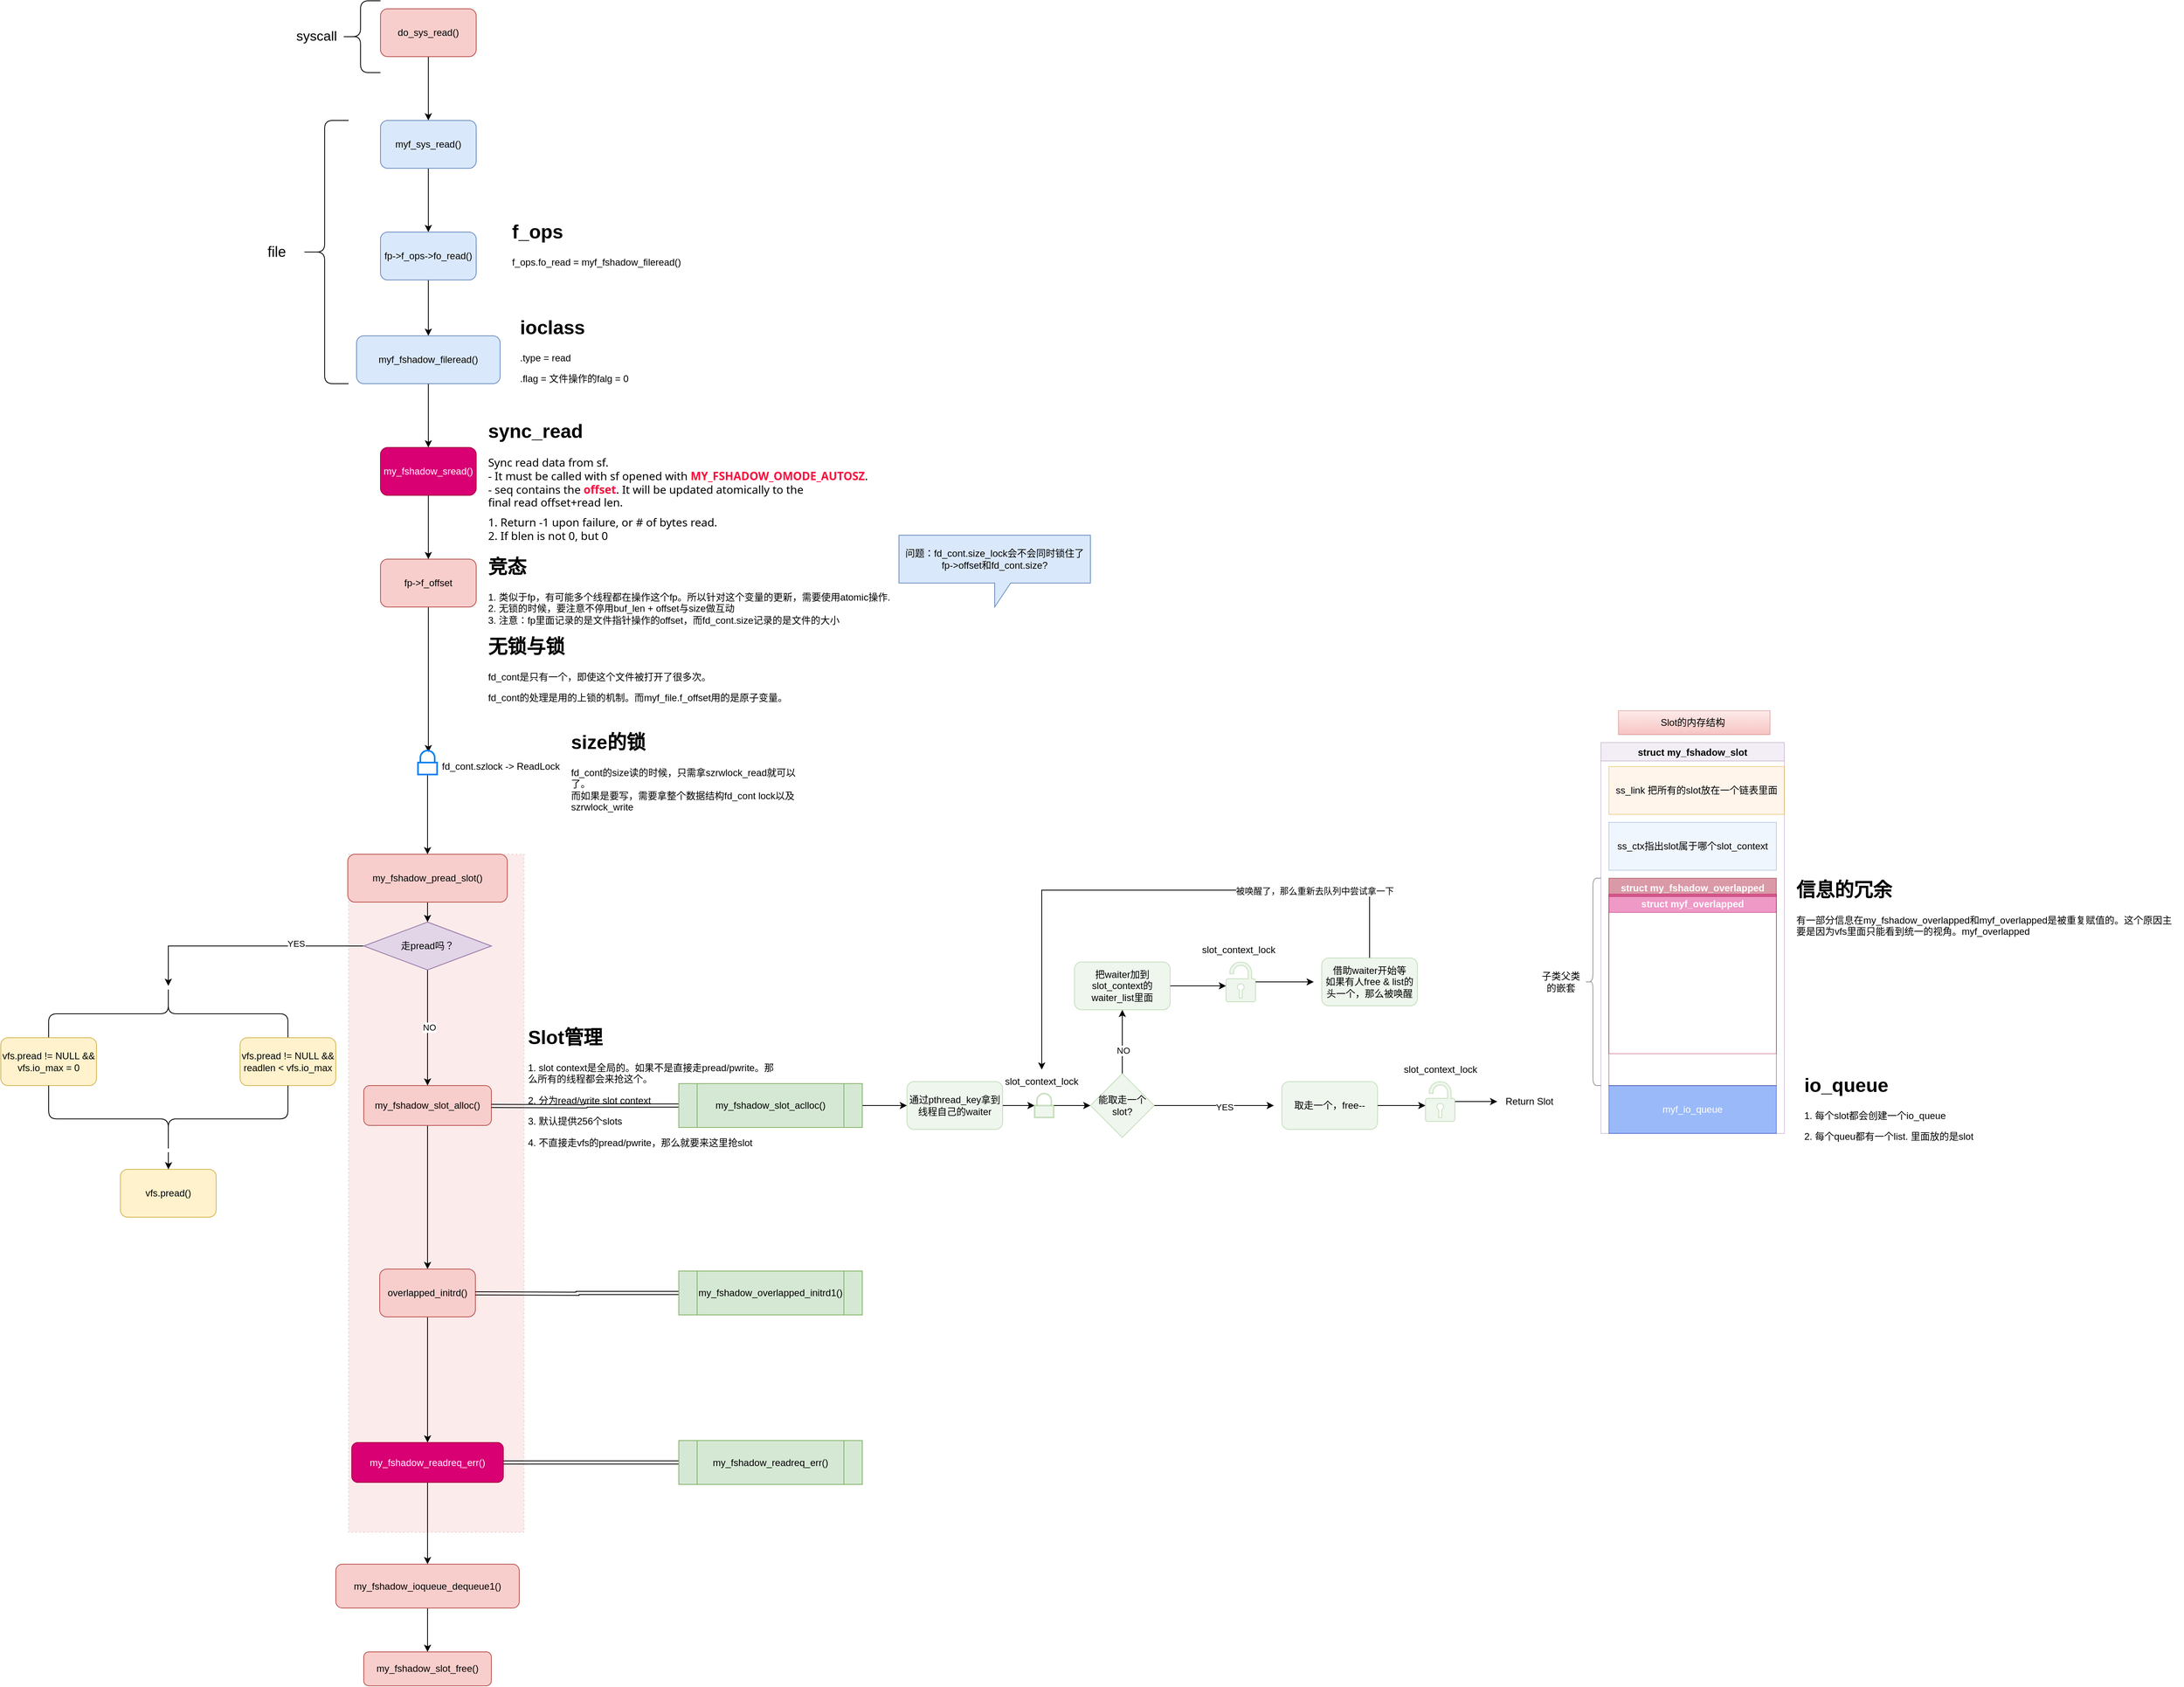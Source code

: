 <mxfile version="15.8.8" type="github">
  <diagram id="FjAEv_3uUnPhrMAkXt-9" name="Page-1">
    <mxGraphModel dx="4722" dy="786" grid="1" gridSize="10" guides="1" tooltips="1" connect="1" arrows="1" fold="1" page="1" pageScale="1" pageWidth="3300" pageHeight="4681" math="0" shadow="0">
      <root>
        <mxCell id="0" />
        <mxCell id="1" parent="0" />
        <mxCell id="D6DmgnndptHay-srKGgo-6" value="" style="rounded=0;whiteSpace=wrap;html=1;dashed=1;dashPattern=1 4;opacity=40;fillColor=#f8cecc;strokeColor=#b85450;" vertex="1" parent="1">
          <mxGeometry x="350" y="1200" width="220" height="850" as="geometry" />
        </mxCell>
        <mxCell id="aP7m1-uafCFphGfOBbi7-3" value="" style="edgeStyle=orthogonalEdgeStyle;rounded=0;orthogonalLoop=1;jettySize=auto;html=1;" parent="1" source="aP7m1-uafCFphGfOBbi7-1" target="aP7m1-uafCFphGfOBbi7-2" edge="1">
          <mxGeometry relative="1" as="geometry" />
        </mxCell>
        <mxCell id="aP7m1-uafCFphGfOBbi7-1" value="do_sys_read()" style="rounded=1;whiteSpace=wrap;html=1;fillColor=#f8cecc;strokeColor=#b85450;" parent="1" vertex="1">
          <mxGeometry x="390" y="140" width="120" height="60" as="geometry" />
        </mxCell>
        <mxCell id="aP7m1-uafCFphGfOBbi7-5" value="" style="edgeStyle=orthogonalEdgeStyle;rounded=0;orthogonalLoop=1;jettySize=auto;html=1;" parent="1" source="aP7m1-uafCFphGfOBbi7-2" target="aP7m1-uafCFphGfOBbi7-4" edge="1">
          <mxGeometry relative="1" as="geometry" />
        </mxCell>
        <mxCell id="aP7m1-uafCFphGfOBbi7-2" value="myf_sys_read()" style="whiteSpace=wrap;html=1;rounded=1;fillColor=#dae8fc;strokeColor=#6c8ebf;" parent="1" vertex="1">
          <mxGeometry x="390" y="280" width="120" height="60" as="geometry" />
        </mxCell>
        <mxCell id="aP7m1-uafCFphGfOBbi7-8" value="" style="edgeStyle=orthogonalEdgeStyle;rounded=0;orthogonalLoop=1;jettySize=auto;html=1;" parent="1" source="aP7m1-uafCFphGfOBbi7-4" target="aP7m1-uafCFphGfOBbi7-7" edge="1">
          <mxGeometry relative="1" as="geometry" />
        </mxCell>
        <mxCell id="aP7m1-uafCFphGfOBbi7-4" value="fp-&amp;gt;f_ops-&amp;gt;fo_read()" style="whiteSpace=wrap;html=1;rounded=1;fillColor=#dae8fc;strokeColor=#6c8ebf;" parent="1" vertex="1">
          <mxGeometry x="390" y="420" width="120" height="60" as="geometry" />
        </mxCell>
        <mxCell id="aP7m1-uafCFphGfOBbi7-6" value="&lt;h1&gt;f_ops&lt;/h1&gt;&lt;p&gt;f_ops.fo_read = myf_fshadow_fileread()&lt;/p&gt;" style="text;html=1;strokeColor=none;fillColor=none;spacing=5;spacingTop=-20;whiteSpace=wrap;overflow=hidden;rounded=0;" parent="1" vertex="1">
          <mxGeometry x="550" y="400" width="240" height="80" as="geometry" />
        </mxCell>
        <mxCell id="aP7m1-uafCFphGfOBbi7-10" value="" style="edgeStyle=orthogonalEdgeStyle;rounded=0;orthogonalLoop=1;jettySize=auto;html=1;" parent="1" source="aP7m1-uafCFphGfOBbi7-7" target="aP7m1-uafCFphGfOBbi7-9" edge="1">
          <mxGeometry relative="1" as="geometry" />
        </mxCell>
        <mxCell id="aP7m1-uafCFphGfOBbi7-7" value="myf_fshadow_fileread()" style="whiteSpace=wrap;html=1;rounded=1;fillColor=#dae8fc;strokeColor=#6c8ebf;" parent="1" vertex="1">
          <mxGeometry x="360" y="550" width="180" height="60" as="geometry" />
        </mxCell>
        <mxCell id="aP7m1-uafCFphGfOBbi7-13" value="" style="edgeStyle=orthogonalEdgeStyle;rounded=0;orthogonalLoop=1;jettySize=auto;html=1;fontColor=#000000;" parent="1" source="aP7m1-uafCFphGfOBbi7-9" target="aP7m1-uafCFphGfOBbi7-12" edge="1">
          <mxGeometry relative="1" as="geometry" />
        </mxCell>
        <mxCell id="aP7m1-uafCFphGfOBbi7-9" value="my_fshadow_sread()" style="whiteSpace=wrap;html=1;rounded=1;fillColor=#d80073;strokeColor=#A50040;fontColor=#ffffff;" parent="1" vertex="1">
          <mxGeometry x="390" y="690" width="120" height="60" as="geometry" />
        </mxCell>
        <mxCell id="aP7m1-uafCFphGfOBbi7-11" value="&lt;h1&gt;sync_read&lt;/h1&gt;&lt;p style=&quot;margin: 8px 0px ; font-family: &amp;#34;segoe wpc&amp;#34; , &amp;#34;segoe ui&amp;#34; , sans-serif ; font-size: 14px&quot;&gt;Sync read data from sf.&lt;br&gt;- It must be called with sf opened with &lt;b&gt;&lt;font color=&quot;#ff0a3b&quot;&gt;MY_FSHADOW_OMODE_AUTOSZ&lt;/font&gt;&lt;/b&gt;.&lt;br&gt;- seq contains the &lt;b&gt;&lt;font color=&quot;#ff0a3b&quot;&gt;offset&lt;/font&gt;&lt;/b&gt;. It will be updated atomically to the&lt;br&gt;final read offset+read len.&lt;/p&gt;&lt;p style=&quot;margin: 8px 0px 0px ; font-family: &amp;#34;segoe wpc&amp;#34; , &amp;#34;segoe ui&amp;#34; , sans-serif ; font-size: 14px&quot;&gt;1. Return -1 upon failure, or # of bytes read.&lt;br&gt;2. If blen is not 0, but 0&lt;br&gt;is returned, then EOF has been reached.&lt;/p&gt;" style="text;html=1;strokeColor=none;fillColor=none;spacing=5;spacingTop=-20;whiteSpace=wrap;overflow=hidden;rounded=0;" parent="1" vertex="1">
          <mxGeometry x="520" y="650" width="590" height="160" as="geometry" />
        </mxCell>
        <mxCell id="D6DmgnndptHay-srKGgo-10" style="edgeStyle=orthogonalEdgeStyle;rounded=0;orthogonalLoop=1;jettySize=auto;html=1;entryX=0.542;entryY=0.067;entryDx=0;entryDy=0;entryPerimeter=0;" edge="1" parent="1" source="aP7m1-uafCFphGfOBbi7-12" target="D6DmgnndptHay-srKGgo-4">
          <mxGeometry relative="1" as="geometry" />
        </mxCell>
        <mxCell id="aP7m1-uafCFphGfOBbi7-12" value="fp-&amp;gt;f_offset" style="whiteSpace=wrap;html=1;rounded=1;fillColor=#f8cecc;strokeColor=#b85450;" parent="1" vertex="1">
          <mxGeometry x="390" y="830" width="120" height="60" as="geometry" />
        </mxCell>
        <mxCell id="aP7m1-uafCFphGfOBbi7-14" value="&lt;h1&gt;竞态&lt;/h1&gt;&lt;p&gt;1. 类似于fp，有可能多个线程都在操作这个fp。所以针对这个变量的更新，需要使用atomic操作.&lt;br&gt;2. 无锁的时候，要注意不停用buf_len + offset与size做互动&lt;br&gt;3. 注意：fp里面记录的是文件指针操作的offset，而fd_cont.size记录的是文件的大小&lt;/p&gt;" style="text;html=1;strokeColor=none;fillColor=none;spacing=5;spacingTop=-20;whiteSpace=wrap;overflow=hidden;rounded=0;labelBackgroundColor=none;fontColor=#000000;" parent="1" vertex="1">
          <mxGeometry x="520" y="820" width="520" height="100" as="geometry" />
        </mxCell>
        <mxCell id="RqPFMmIZ2FTs6EOz_FOU-2" value="" style="edgeStyle=orthogonalEdgeStyle;rounded=0;orthogonalLoop=1;jettySize=auto;html=1;" parent="1" source="aP7m1-uafCFphGfOBbi7-15" target="RqPFMmIZ2FTs6EOz_FOU-6" edge="1">
          <mxGeometry relative="1" as="geometry">
            <mxPoint x="449" y="1310" as="targetPoint" />
          </mxGeometry>
        </mxCell>
        <mxCell id="aP7m1-uafCFphGfOBbi7-15" value="my_fshadow_pread_slot()" style="whiteSpace=wrap;html=1;rounded=1;strokeColor=#b85450;fillColor=#f8cecc;" parent="1" vertex="1">
          <mxGeometry x="349" y="1200" width="200" height="60" as="geometry" />
        </mxCell>
        <mxCell id="aP7m1-uafCFphGfOBbi7-17" value="" style="shape=curlyBracket;whiteSpace=wrap;html=1;rounded=1;labelBackgroundColor=none;fontColor=#000000;" parent="1" vertex="1">
          <mxGeometry x="340" y="130" width="50" height="90" as="geometry" />
        </mxCell>
        <mxCell id="aP7m1-uafCFphGfOBbi7-18" value="syscall" style="text;html=1;strokeColor=none;fillColor=none;align=center;verticalAlign=middle;whiteSpace=wrap;rounded=0;labelBackgroundColor=none;fontColor=#000000;fontSize=17;" parent="1" vertex="1">
          <mxGeometry x="280" y="160" width="60" height="30" as="geometry" />
        </mxCell>
        <mxCell id="aP7m1-uafCFphGfOBbi7-19" value="" style="shape=curlyBracket;whiteSpace=wrap;html=1;rounded=1;labelBackgroundColor=none;fontColor=#000000;" parent="1" vertex="1">
          <mxGeometry x="290" y="280" width="60" height="330" as="geometry" />
        </mxCell>
        <mxCell id="aP7m1-uafCFphGfOBbi7-20" value="&lt;font style=&quot;font-size: 18px&quot;&gt;file&lt;/font&gt;" style="text;html=1;strokeColor=none;fillColor=none;align=center;verticalAlign=middle;whiteSpace=wrap;rounded=0;labelBackgroundColor=none;fontColor=#000000;" parent="1" vertex="1">
          <mxGeometry x="230" y="430" width="60" height="30" as="geometry" />
        </mxCell>
        <mxCell id="RqPFMmIZ2FTs6EOz_FOU-3" value="" style="shape=curlyBracket;whiteSpace=wrap;html=1;rounded=1;flipH=1;rotation=270;" parent="1" vertex="1">
          <mxGeometry x="89" y="1250" width="70" height="300" as="geometry" />
        </mxCell>
        <mxCell id="RqPFMmIZ2FTs6EOz_FOU-7" style="edgeStyle=orthogonalEdgeStyle;rounded=0;orthogonalLoop=1;jettySize=auto;html=1;entryX=0;entryY=0.5;entryDx=0;entryDy=0;entryPerimeter=0;" parent="1" source="RqPFMmIZ2FTs6EOz_FOU-6" target="RqPFMmIZ2FTs6EOz_FOU-3" edge="1">
          <mxGeometry relative="1" as="geometry" />
        </mxCell>
        <mxCell id="RqPFMmIZ2FTs6EOz_FOU-9" value="YES" style="edgeLabel;html=1;align=center;verticalAlign=middle;resizable=0;points=[];" parent="RqPFMmIZ2FTs6EOz_FOU-7" vertex="1" connectable="0">
          <mxGeometry x="-0.421" y="-3" relative="1" as="geometry">
            <mxPoint as="offset" />
          </mxGeometry>
        </mxCell>
        <mxCell id="RqPFMmIZ2FTs6EOz_FOU-8" style="edgeStyle=orthogonalEdgeStyle;rounded=0;orthogonalLoop=1;jettySize=auto;html=1;" parent="1" source="RqPFMmIZ2FTs6EOz_FOU-6" edge="1">
          <mxGeometry relative="1" as="geometry">
            <mxPoint x="449" y="1490" as="targetPoint" />
          </mxGeometry>
        </mxCell>
        <mxCell id="RqPFMmIZ2FTs6EOz_FOU-10" value="NO" style="edgeLabel;html=1;align=center;verticalAlign=middle;resizable=0;points=[];" parent="RqPFMmIZ2FTs6EOz_FOU-8" vertex="1" connectable="0">
          <mxGeometry x="-0.007" y="2" relative="1" as="geometry">
            <mxPoint as="offset" />
          </mxGeometry>
        </mxCell>
        <mxCell id="RqPFMmIZ2FTs6EOz_FOU-6" value="走pread吗？" style="rhombus;whiteSpace=wrap;html=1;fillColor=#e1d5e7;strokeColor=#9673a6;" parent="1" vertex="1">
          <mxGeometry x="369" y="1285" width="160" height="60" as="geometry" />
        </mxCell>
        <mxCell id="RqPFMmIZ2FTs6EOz_FOU-12" value="vfs.pread()" style="whiteSpace=wrap;html=1;rounded=1;fillColor=#fff2cc;strokeColor=#d6b656;" parent="1" vertex="1">
          <mxGeometry x="64" y="1595" width="120" height="60" as="geometry" />
        </mxCell>
        <mxCell id="RqPFMmIZ2FTs6EOz_FOU-15" style="edgeStyle=orthogonalEdgeStyle;rounded=0;orthogonalLoop=1;jettySize=auto;html=1;" parent="1" source="RqPFMmIZ2FTs6EOz_FOU-14" target="RqPFMmIZ2FTs6EOz_FOU-16" edge="1">
          <mxGeometry relative="1" as="geometry">
            <mxPoint x="449" y="1620" as="targetPoint" />
          </mxGeometry>
        </mxCell>
        <mxCell id="RqPFMmIZ2FTs6EOz_FOU-14" value="my_fshadow_slot_alloc()" style="rounded=1;whiteSpace=wrap;html=1;fillColor=#f8cecc;strokeColor=#b85450;" parent="1" vertex="1">
          <mxGeometry x="369" y="1490" width="160" height="50" as="geometry" />
        </mxCell>
        <mxCell id="RqPFMmIZ2FTs6EOz_FOU-18" value="" style="edgeStyle=orthogonalEdgeStyle;rounded=0;orthogonalLoop=1;jettySize=auto;html=1;" parent="1" source="RqPFMmIZ2FTs6EOz_FOU-16" target="RqPFMmIZ2FTs6EOz_FOU-17" edge="1">
          <mxGeometry relative="1" as="geometry" />
        </mxCell>
        <mxCell id="RqPFMmIZ2FTs6EOz_FOU-16" value="overlapped_initrd()" style="rounded=1;whiteSpace=wrap;html=1;fillColor=#f8cecc;strokeColor=#b85450;" parent="1" vertex="1">
          <mxGeometry x="389" y="1720" width="120" height="60" as="geometry" />
        </mxCell>
        <mxCell id="RqPFMmIZ2FTs6EOz_FOU-20" value="" style="edgeStyle=orthogonalEdgeStyle;rounded=0;orthogonalLoop=1;jettySize=auto;html=1;" parent="1" source="RqPFMmIZ2FTs6EOz_FOU-17" target="RqPFMmIZ2FTs6EOz_FOU-19" edge="1">
          <mxGeometry relative="1" as="geometry" />
        </mxCell>
        <mxCell id="RqPFMmIZ2FTs6EOz_FOU-26" style="edgeStyle=orthogonalEdgeStyle;rounded=0;orthogonalLoop=1;jettySize=auto;html=1;entryX=0;entryY=0.5;entryDx=0;entryDy=0;shape=link;" parent="1" source="RqPFMmIZ2FTs6EOz_FOU-17" target="RqPFMmIZ2FTs6EOz_FOU-24" edge="1">
          <mxGeometry relative="1" as="geometry" />
        </mxCell>
        <mxCell id="RqPFMmIZ2FTs6EOz_FOU-17" value="my_fshadow_readreq_err()" style="whiteSpace=wrap;html=1;rounded=1;strokeColor=#A50040;fillColor=#d80073;fontColor=#ffffff;" parent="1" vertex="1">
          <mxGeometry x="354" y="1937.5" width="190" height="50" as="geometry" />
        </mxCell>
        <mxCell id="RqPFMmIZ2FTs6EOz_FOU-22" value="" style="edgeStyle=orthogonalEdgeStyle;rounded=0;orthogonalLoop=1;jettySize=auto;html=1;" parent="1" source="RqPFMmIZ2FTs6EOz_FOU-19" target="RqPFMmIZ2FTs6EOz_FOU-21" edge="1">
          <mxGeometry relative="1" as="geometry" />
        </mxCell>
        <mxCell id="RqPFMmIZ2FTs6EOz_FOU-19" value="my_fshadow_ioqueue_dequeue1()" style="whiteSpace=wrap;html=1;rounded=1;strokeColor=#b85450;fillColor=#f8cecc;" parent="1" vertex="1">
          <mxGeometry x="334" y="2090" width="230" height="55" as="geometry" />
        </mxCell>
        <mxCell id="RqPFMmIZ2FTs6EOz_FOU-21" value="my_fshadow_slot_free()" style="whiteSpace=wrap;html=1;rounded=1;strokeColor=#b85450;fillColor=#f8cecc;" parent="1" vertex="1">
          <mxGeometry x="369" y="2200" width="160" height="42.5" as="geometry" />
        </mxCell>
        <mxCell id="RqPFMmIZ2FTs6EOz_FOU-24" value="my_fshadow_readreq_err()" style="shape=process;whiteSpace=wrap;html=1;backgroundOutline=1;fillColor=#d5e8d4;strokeColor=#82b366;" parent="1" vertex="1">
          <mxGeometry x="764" y="1935" width="230" height="55" as="geometry" />
        </mxCell>
        <mxCell id="D6DmgnndptHay-srKGgo-1" value="&lt;h1&gt;无锁与锁&lt;/h1&gt;&lt;p&gt;fd_cont是只有一个，即使这个文件被打开了很多次。&lt;/p&gt;&lt;p&gt;fd_cont的处理是用的上锁的机制。而myf_file.f_offset用的是原子变量。&lt;/p&gt;" style="text;html=1;strokeColor=none;fillColor=none;spacing=5;spacingTop=-20;whiteSpace=wrap;overflow=hidden;rounded=0;" vertex="1" parent="1">
          <mxGeometry x="520" y="920" width="420" height="100" as="geometry" />
        </mxCell>
        <mxCell id="D6DmgnndptHay-srKGgo-2" value="&lt;h1&gt;ioclass&lt;/h1&gt;&lt;p&gt;.type = read&lt;/p&gt;&lt;p&gt;.flag = 文件操作的falg = 0&lt;/p&gt;" style="text;html=1;strokeColor=none;fillColor=none;spacing=5;spacingTop=-20;whiteSpace=wrap;overflow=hidden;rounded=0;" vertex="1" parent="1">
          <mxGeometry x="560" y="520" width="190" height="120" as="geometry" />
        </mxCell>
        <mxCell id="D6DmgnndptHay-srKGgo-3" value="问题：fd_cont.size_lock会不会同时锁住了fp-&amp;gt;offset和fd_cont.size?" style="shape=callout;whiteSpace=wrap;html=1;perimeter=calloutPerimeter;fillColor=#dae8fc;strokeColor=#6c8ebf;" vertex="1" parent="1">
          <mxGeometry x="1040" y="800" width="240" height="90" as="geometry" />
        </mxCell>
        <mxCell id="D6DmgnndptHay-srKGgo-12" style="edgeStyle=orthogonalEdgeStyle;rounded=0;orthogonalLoop=1;jettySize=auto;html=1;" edge="1" parent="1" source="D6DmgnndptHay-srKGgo-4" target="aP7m1-uafCFphGfOBbi7-15">
          <mxGeometry relative="1" as="geometry" />
        </mxCell>
        <mxCell id="D6DmgnndptHay-srKGgo-4" value="" style="html=1;verticalLabelPosition=bottom;align=center;labelBackgroundColor=#ffffff;verticalAlign=top;strokeWidth=2;strokeColor=#0080F0;shadow=0;dashed=0;shape=mxgraph.ios7.icons.locked;" vertex="1" parent="1">
          <mxGeometry x="437" y="1070" width="24" height="30" as="geometry" />
        </mxCell>
        <mxCell id="D6DmgnndptHay-srKGgo-7" value="fd_cont.szlock -&amp;gt; ReadLock" style="text;html=1;strokeColor=none;fillColor=none;align=center;verticalAlign=middle;whiteSpace=wrap;rounded=0;dashed=1;dashPattern=1 4;" vertex="1" parent="1">
          <mxGeometry x="461" y="1080" width="160" height="20" as="geometry" />
        </mxCell>
        <mxCell id="D6DmgnndptHay-srKGgo-13" value="&lt;h1&gt;size的锁&lt;/h1&gt;&lt;p&gt;fd_cont的size读的时候，只需拿szrwlock_read就可以了。&lt;br&gt;而如果是要写，需要拿整个数据结构fd_cont lock以及szrwlock_write&lt;/p&gt;" style="text;html=1;strokeColor=none;fillColor=none;spacing=5;spacingTop=-20;whiteSpace=wrap;overflow=hidden;rounded=0;dashed=1;dashPattern=1 4;opacity=40;" vertex="1" parent="1">
          <mxGeometry x="624" y="1040" width="306" height="120" as="geometry" />
        </mxCell>
        <mxCell id="D6DmgnndptHay-srKGgo-16" value="vfs.pread != NULL &amp;amp;&amp;amp;&lt;br&gt;readlen &amp;lt; vfs.io_max" style="rounded=1;whiteSpace=wrap;html=1;fillColor=#fff2cc;strokeColor=#d6b656;" vertex="1" parent="1">
          <mxGeometry x="214" y="1430" width="120" height="60" as="geometry" />
        </mxCell>
        <mxCell id="D6DmgnndptHay-srKGgo-17" value="vfs.pread != NULL &amp;amp;&amp;amp;&lt;br&gt;vfs.io_max = 0" style="rounded=1;whiteSpace=wrap;html=1;fillColor=#fff2cc;strokeColor=#d6b656;" vertex="1" parent="1">
          <mxGeometry x="-86" y="1430" width="120" height="60" as="geometry" />
        </mxCell>
        <mxCell id="D6DmgnndptHay-srKGgo-20" style="edgeStyle=orthogonalEdgeStyle;rounded=0;orthogonalLoop=1;jettySize=auto;html=1;fontColor=#FF0A3B;" edge="1" parent="1" source="D6DmgnndptHay-srKGgo-18" target="RqPFMmIZ2FTs6EOz_FOU-12">
          <mxGeometry relative="1" as="geometry" />
        </mxCell>
        <mxCell id="D6DmgnndptHay-srKGgo-18" value="" style="shape=curlyBracket;whiteSpace=wrap;html=1;rounded=1;rotation=270;" vertex="1" parent="1">
          <mxGeometry x="82.25" y="1381.75" width="83.5" height="300" as="geometry" />
        </mxCell>
        <mxCell id="D6DmgnndptHay-srKGgo-24" style="edgeStyle=orthogonalEdgeStyle;rounded=0;orthogonalLoop=1;jettySize=auto;html=1;entryX=0;entryY=0.5;entryDx=0;entryDy=0;shape=link;" edge="1" parent="1" target="D6DmgnndptHay-srKGgo-25">
          <mxGeometry relative="1" as="geometry">
            <mxPoint x="529" y="1515.5" as="sourcePoint" />
          </mxGeometry>
        </mxCell>
        <mxCell id="D6DmgnndptHay-srKGgo-47" style="edgeStyle=orthogonalEdgeStyle;rounded=0;orthogonalLoop=1;jettySize=auto;html=1;entryX=0;entryY=0.5;entryDx=0;entryDy=0;fontColor=#000000;" edge="1" parent="1" source="D6DmgnndptHay-srKGgo-25" target="D6DmgnndptHay-srKGgo-32">
          <mxGeometry relative="1" as="geometry" />
        </mxCell>
        <mxCell id="D6DmgnndptHay-srKGgo-25" value="my_fshadow_slot_aclloc()" style="shape=process;whiteSpace=wrap;html=1;backgroundOutline=1;fillColor=#d5e8d4;strokeColor=#82b366;" vertex="1" parent="1">
          <mxGeometry x="764" y="1487.5" width="230" height="55" as="geometry" />
        </mxCell>
        <mxCell id="D6DmgnndptHay-srKGgo-26" value="&lt;h1&gt;Slot管理&lt;/h1&gt;&lt;p&gt;1. slot context是全局的。如果不是直接走pread/pwrite。那么所有的线程都会来抢这个。&lt;/p&gt;&lt;p&gt;2. 分为read/write slot context&lt;/p&gt;&lt;p&gt;3. 默认提供256个slots&lt;/p&gt;&lt;p&gt;4. 不直接走vfs的pread/pwrite，那么就要来这里抢slot&lt;/p&gt;" style="text;html=1;strokeColor=none;fillColor=none;spacing=5;spacingTop=-20;whiteSpace=wrap;overflow=hidden;rounded=0;dashed=1;dashPattern=1 4;fontColor=#000000;opacity=40;" vertex="1" parent="1">
          <mxGeometry x="570" y="1410" width="320" height="160" as="geometry" />
        </mxCell>
        <mxCell id="D6DmgnndptHay-srKGgo-33" style="edgeStyle=orthogonalEdgeStyle;rounded=0;orthogonalLoop=1;jettySize=auto;html=1;fontColor=#000000;" edge="1" parent="1" source="D6DmgnndptHay-srKGgo-32">
          <mxGeometry relative="1" as="geometry">
            <mxPoint x="1210" y="1515" as="targetPoint" />
          </mxGeometry>
        </mxCell>
        <mxCell id="D6DmgnndptHay-srKGgo-32" value="通过pthread_key拿到线程自己的waiter" style="rounded=1;whiteSpace=wrap;html=1;opacity=40;fillColor=#d5e8d4;strokeColor=#82b366;" vertex="1" parent="1">
          <mxGeometry x="1050" y="1485" width="120" height="60" as="geometry" />
        </mxCell>
        <mxCell id="D6DmgnndptHay-srKGgo-36" style="edgeStyle=orthogonalEdgeStyle;rounded=0;orthogonalLoop=1;jettySize=auto;html=1;fontColor=#000000;" edge="1" parent="1" source="D6DmgnndptHay-srKGgo-35">
          <mxGeometry relative="1" as="geometry">
            <mxPoint x="1280" y="1515" as="targetPoint" />
          </mxGeometry>
        </mxCell>
        <mxCell id="D6DmgnndptHay-srKGgo-35" value="" style="html=1;verticalLabelPosition=bottom;align=center;labelBackgroundColor=#ffffff;verticalAlign=top;strokeWidth=2;strokeColor=#82b366;shadow=0;dashed=0;shape=mxgraph.ios7.icons.locked;opacity=40;fillColor=#d5e8d4;" vertex="1" parent="1">
          <mxGeometry x="1210" y="1500" width="24" height="30" as="geometry" />
        </mxCell>
        <mxCell id="D6DmgnndptHay-srKGgo-37" value="slot_context_lock" style="text;html=1;strokeColor=none;fillColor=none;align=center;verticalAlign=middle;whiteSpace=wrap;rounded=0;fontColor=#000000;opacity=40;" vertex="1" parent="1">
          <mxGeometry x="1165" y="1470" width="108" height="30" as="geometry" />
        </mxCell>
        <mxCell id="D6DmgnndptHay-srKGgo-41" style="edgeStyle=orthogonalEdgeStyle;rounded=0;orthogonalLoop=1;jettySize=auto;html=1;exitX=1;exitY=0.5;exitDx=0;exitDy=0;fontColor=#000000;" edge="1" parent="1" source="D6DmgnndptHay-srKGgo-40">
          <mxGeometry relative="1" as="geometry">
            <mxPoint x="1510" y="1515" as="targetPoint" />
          </mxGeometry>
        </mxCell>
        <mxCell id="D6DmgnndptHay-srKGgo-43" value="YES" style="edgeLabel;html=1;align=center;verticalAlign=middle;resizable=0;points=[];fontColor=#000000;" vertex="1" connectable="0" parent="D6DmgnndptHay-srKGgo-41">
          <mxGeometry x="0.173" y="-1" relative="1" as="geometry">
            <mxPoint as="offset" />
          </mxGeometry>
        </mxCell>
        <mxCell id="D6DmgnndptHay-srKGgo-42" style="edgeStyle=orthogonalEdgeStyle;rounded=0;orthogonalLoop=1;jettySize=auto;html=1;fontColor=#000000;" edge="1" parent="1" source="D6DmgnndptHay-srKGgo-40" target="D6DmgnndptHay-srKGgo-54">
          <mxGeometry relative="1" as="geometry">
            <mxPoint x="1320" y="1365" as="targetPoint" />
          </mxGeometry>
        </mxCell>
        <mxCell id="D6DmgnndptHay-srKGgo-46" value="NO" style="edgeLabel;html=1;align=center;verticalAlign=middle;resizable=0;points=[];fontColor=#000000;" vertex="1" connectable="0" parent="D6DmgnndptHay-srKGgo-42">
          <mxGeometry x="-0.273" y="-1" relative="1" as="geometry">
            <mxPoint as="offset" />
          </mxGeometry>
        </mxCell>
        <mxCell id="D6DmgnndptHay-srKGgo-40" value="能取走一个slot?" style="rhombus;whiteSpace=wrap;html=1;opacity=40;fillColor=#d5e8d4;strokeColor=#82b366;" vertex="1" parent="1">
          <mxGeometry x="1280" y="1475" width="80" height="80" as="geometry" />
        </mxCell>
        <mxCell id="D6DmgnndptHay-srKGgo-49" style="edgeStyle=orthogonalEdgeStyle;rounded=0;orthogonalLoop=1;jettySize=auto;html=1;exitX=1;exitY=0.5;exitDx=0;exitDy=0;fontColor=#000000;" edge="1" parent="1" source="D6DmgnndptHay-srKGgo-48">
          <mxGeometry relative="1" as="geometry">
            <mxPoint x="1700" y="1515" as="targetPoint" />
          </mxGeometry>
        </mxCell>
        <mxCell id="D6DmgnndptHay-srKGgo-48" value="取走一个，free--" style="rounded=1;whiteSpace=wrap;html=1;opacity=40;fillColor=#d5e8d4;strokeColor=#82b366;" vertex="1" parent="1">
          <mxGeometry x="1520" y="1485" width="120" height="60" as="geometry" />
        </mxCell>
        <mxCell id="D6DmgnndptHay-srKGgo-52" style="edgeStyle=orthogonalEdgeStyle;rounded=0;orthogonalLoop=1;jettySize=auto;html=1;exitX=1;exitY=0.5;exitDx=0;exitDy=0;exitPerimeter=0;fontColor=#000000;" edge="1" parent="1" source="D6DmgnndptHay-srKGgo-50">
          <mxGeometry relative="1" as="geometry">
            <mxPoint x="1790" y="1510" as="targetPoint" />
          </mxGeometry>
        </mxCell>
        <mxCell id="D6DmgnndptHay-srKGgo-50" value="" style="sketch=0;aspect=fixed;pointerEvents=1;shadow=0;dashed=0;html=1;strokeColor=#82b366;labelPosition=center;verticalLabelPosition=bottom;verticalAlign=top;align=center;fillColor=#d5e8d4;shape=mxgraph.mscae.enterprise.lock_unlocked;opacity=40;" vertex="1" parent="1">
          <mxGeometry x="1700" y="1485" width="37" height="50" as="geometry" />
        </mxCell>
        <mxCell id="D6DmgnndptHay-srKGgo-51" value="slot_context_lock" style="text;html=1;strokeColor=none;fillColor=none;align=center;verticalAlign=middle;whiteSpace=wrap;rounded=0;fontColor=#000000;opacity=40;" vertex="1" parent="1">
          <mxGeometry x="1664.5" y="1455" width="108" height="30" as="geometry" />
        </mxCell>
        <mxCell id="D6DmgnndptHay-srKGgo-53" value="Return Slot" style="text;html=1;align=center;verticalAlign=middle;resizable=0;points=[];autosize=1;strokeColor=none;fillColor=none;fontColor=#000000;" vertex="1" parent="1">
          <mxGeometry x="1790" y="1500" width="80" height="20" as="geometry" />
        </mxCell>
        <mxCell id="D6DmgnndptHay-srKGgo-55" style="edgeStyle=orthogonalEdgeStyle;rounded=0;orthogonalLoop=1;jettySize=auto;html=1;exitX=1;exitY=0.5;exitDx=0;exitDy=0;fontColor=#000000;" edge="1" parent="1" source="D6DmgnndptHay-srKGgo-54">
          <mxGeometry relative="1" as="geometry">
            <mxPoint x="1450" y="1365" as="targetPoint" />
          </mxGeometry>
        </mxCell>
        <mxCell id="D6DmgnndptHay-srKGgo-54" value="把waiter加到slot_context的waiter_list里面" style="rounded=1;whiteSpace=wrap;html=1;opacity=40;fillColor=#d5e8d4;strokeColor=#82b366;" vertex="1" parent="1">
          <mxGeometry x="1260" y="1335" width="120" height="60" as="geometry" />
        </mxCell>
        <mxCell id="D6DmgnndptHay-srKGgo-58" style="edgeStyle=orthogonalEdgeStyle;rounded=0;orthogonalLoop=1;jettySize=auto;html=1;fontColor=#000000;" edge="1" parent="1" source="D6DmgnndptHay-srKGgo-56">
          <mxGeometry relative="1" as="geometry">
            <mxPoint x="1560" y="1360" as="targetPoint" />
          </mxGeometry>
        </mxCell>
        <mxCell id="D6DmgnndptHay-srKGgo-56" value="" style="sketch=0;aspect=fixed;pointerEvents=1;shadow=0;dashed=0;html=1;strokeColor=#82b366;labelPosition=center;verticalLabelPosition=bottom;verticalAlign=top;align=center;fillColor=#d5e8d4;shape=mxgraph.mscae.enterprise.lock_unlocked;opacity=40;" vertex="1" parent="1">
          <mxGeometry x="1450" y="1335" width="37" height="50" as="geometry" />
        </mxCell>
        <mxCell id="D6DmgnndptHay-srKGgo-57" value="slot_context_lock" style="text;html=1;strokeColor=none;fillColor=none;align=center;verticalAlign=middle;whiteSpace=wrap;rounded=0;fontColor=#000000;opacity=40;" vertex="1" parent="1">
          <mxGeometry x="1412" y="1305" width="108" height="30" as="geometry" />
        </mxCell>
        <mxCell id="D6DmgnndptHay-srKGgo-61" style="edgeStyle=orthogonalEdgeStyle;rounded=0;orthogonalLoop=1;jettySize=auto;html=1;fontColor=#000000;" edge="1" parent="1" source="D6DmgnndptHay-srKGgo-59" target="D6DmgnndptHay-srKGgo-37">
          <mxGeometry relative="1" as="geometry">
            <Array as="points">
              <mxPoint x="1630" y="1245" />
              <mxPoint x="1219" y="1245" />
            </Array>
          </mxGeometry>
        </mxCell>
        <mxCell id="D6DmgnndptHay-srKGgo-62" value="被唤醒了，那么重新去队列中尝试拿一下" style="edgeLabel;html=1;align=center;verticalAlign=middle;resizable=0;points=[];fontColor=#000000;" vertex="1" connectable="0" parent="D6DmgnndptHay-srKGgo-61">
          <mxGeometry x="-0.573" y="1" relative="1" as="geometry">
            <mxPoint as="offset" />
          </mxGeometry>
        </mxCell>
        <mxCell id="D6DmgnndptHay-srKGgo-59" value="借助waiter开始等&lt;br&gt;如果有人free &amp;amp; list的头一个，那么被唤醒" style="rounded=1;whiteSpace=wrap;html=1;opacity=40;fillColor=#d5e8d4;strokeColor=#82b366;" vertex="1" parent="1">
          <mxGeometry x="1570" y="1330" width="120" height="60" as="geometry" />
        </mxCell>
        <mxCell id="D6DmgnndptHay-srKGgo-64" style="edgeStyle=orthogonalEdgeStyle;rounded=0;orthogonalLoop=1;jettySize=auto;html=1;entryX=0;entryY=0.5;entryDx=0;entryDy=0;shape=link;" edge="1" parent="1" target="D6DmgnndptHay-srKGgo-65">
          <mxGeometry relative="1" as="geometry">
            <mxPoint x="509" y="1750.5" as="sourcePoint" />
          </mxGeometry>
        </mxCell>
        <mxCell id="D6DmgnndptHay-srKGgo-65" value="my_fshadow_overlapped_initrd1()" style="shape=process;whiteSpace=wrap;html=1;backgroundOutline=1;fillColor=#d5e8d4;strokeColor=#82b366;" vertex="1" parent="1">
          <mxGeometry x="764" y="1722.5" width="230" height="55" as="geometry" />
        </mxCell>
        <mxCell id="D6DmgnndptHay-srKGgo-72" value="struct my_fshadow_slot" style="swimlane;opacity=40;fillColor=#e1d5e7;strokeColor=#9673a6;" vertex="1" parent="1">
          <mxGeometry x="1920" y="1060" width="230" height="490" as="geometry" />
        </mxCell>
        <mxCell id="D6DmgnndptHay-srKGgo-73" value="ss_link 把所有的slot放在一个链表里面" style="rounded=0;whiteSpace=wrap;html=1;opacity=40;fillColor=#ffe6cc;strokeColor=#d79b00;" vertex="1" parent="D6DmgnndptHay-srKGgo-72">
          <mxGeometry x="10" y="30" width="220" height="60" as="geometry" />
        </mxCell>
        <mxCell id="D6DmgnndptHay-srKGgo-74" value="ss_ctx指出slot属于哪个slot_context" style="rounded=0;whiteSpace=wrap;html=1;opacity=40;fillColor=#dae8fc;strokeColor=#6c8ebf;" vertex="1" parent="D6DmgnndptHay-srKGgo-72">
          <mxGeometry x="10" y="100" width="210" height="60" as="geometry" />
        </mxCell>
        <mxCell id="D6DmgnndptHay-srKGgo-75" value="struct my_fshadow_overlapped" style="swimlane;opacity=40;fillColor=#a20025;strokeColor=#6F0000;fontColor=#ffffff;" vertex="1" parent="D6DmgnndptHay-srKGgo-72">
          <mxGeometry x="10" y="170" width="210" height="260" as="geometry" />
        </mxCell>
        <mxCell id="D6DmgnndptHay-srKGgo-76" value="struct myf_overlapped" style="swimlane;fontColor=#ffffff;opacity=40;fillColor=#d80073;strokeColor=#A50040;" vertex="1" parent="D6DmgnndptHay-srKGgo-75">
          <mxGeometry y="20" width="210" height="200" as="geometry" />
        </mxCell>
        <mxCell id="D6DmgnndptHay-srKGgo-77" value="myf_io_queue" style="rounded=0;whiteSpace=wrap;html=1;fontColor=#ffffff;opacity=40;fillColor=#0050ef;strokeColor=#001DBC;" vertex="1" parent="D6DmgnndptHay-srKGgo-72">
          <mxGeometry x="10" y="430" width="210" height="60" as="geometry" />
        </mxCell>
        <mxCell id="D6DmgnndptHay-srKGgo-78" value="Slot的内存结构&amp;nbsp;" style="text;html=1;strokeColor=#b85450;fillColor=#f8cecc;align=center;verticalAlign=middle;whiteSpace=wrap;rounded=0;opacity=40;gradientColor=#ea6b66;" vertex="1" parent="1">
          <mxGeometry x="1942" y="1020" width="190" height="30" as="geometry" />
        </mxCell>
        <mxCell id="D6DmgnndptHay-srKGgo-80" value="" style="shape=curlyBracket;whiteSpace=wrap;html=1;rounded=1;fontColor=#000000;gradientColor=none;opacity=40;" vertex="1" parent="1">
          <mxGeometry x="1900" y="1230" width="20" height="260" as="geometry" />
        </mxCell>
        <mxCell id="D6DmgnndptHay-srKGgo-81" value="子类父类的嵌套" style="text;html=1;strokeColor=none;fillColor=none;align=center;verticalAlign=middle;whiteSpace=wrap;rounded=0;fontColor=#000000;opacity=40;" vertex="1" parent="1">
          <mxGeometry x="1840" y="1345" width="60" height="30" as="geometry" />
        </mxCell>
        <mxCell id="D6DmgnndptHay-srKGgo-83" value="&lt;h1&gt;io_queue&lt;/h1&gt;&lt;p&gt;1. 每个slot都会创建一个io_queue&lt;/p&gt;&lt;p&gt;2. 每个queu都有一个list. 里面放的是slot&lt;/p&gt;" style="text;html=1;strokeColor=none;fillColor=none;spacing=5;spacingTop=-20;whiteSpace=wrap;overflow=hidden;rounded=0;fontColor=#000000;opacity=40;" vertex="1" parent="1">
          <mxGeometry x="2170" y="1470" width="330" height="110" as="geometry" />
        </mxCell>
        <mxCell id="D6DmgnndptHay-srKGgo-84" value="&lt;h1&gt;信息的冗余&lt;/h1&gt;&lt;p&gt;有一部分信息在my_fshadow_overlapped和myf_overlapped是被重复赋值的。这个原因主要是因为vfs里面只能看到统一的视角。&lt;span&gt;myf_overlapped&lt;/span&gt;&lt;/p&gt;" style="text;html=1;strokeColor=none;fillColor=none;spacing=5;spacingTop=-20;whiteSpace=wrap;overflow=hidden;rounded=0;fontColor=#000000;opacity=40;" vertex="1" parent="1">
          <mxGeometry x="2160" y="1225" width="490" height="115" as="geometry" />
        </mxCell>
      </root>
    </mxGraphModel>
  </diagram>
</mxfile>
